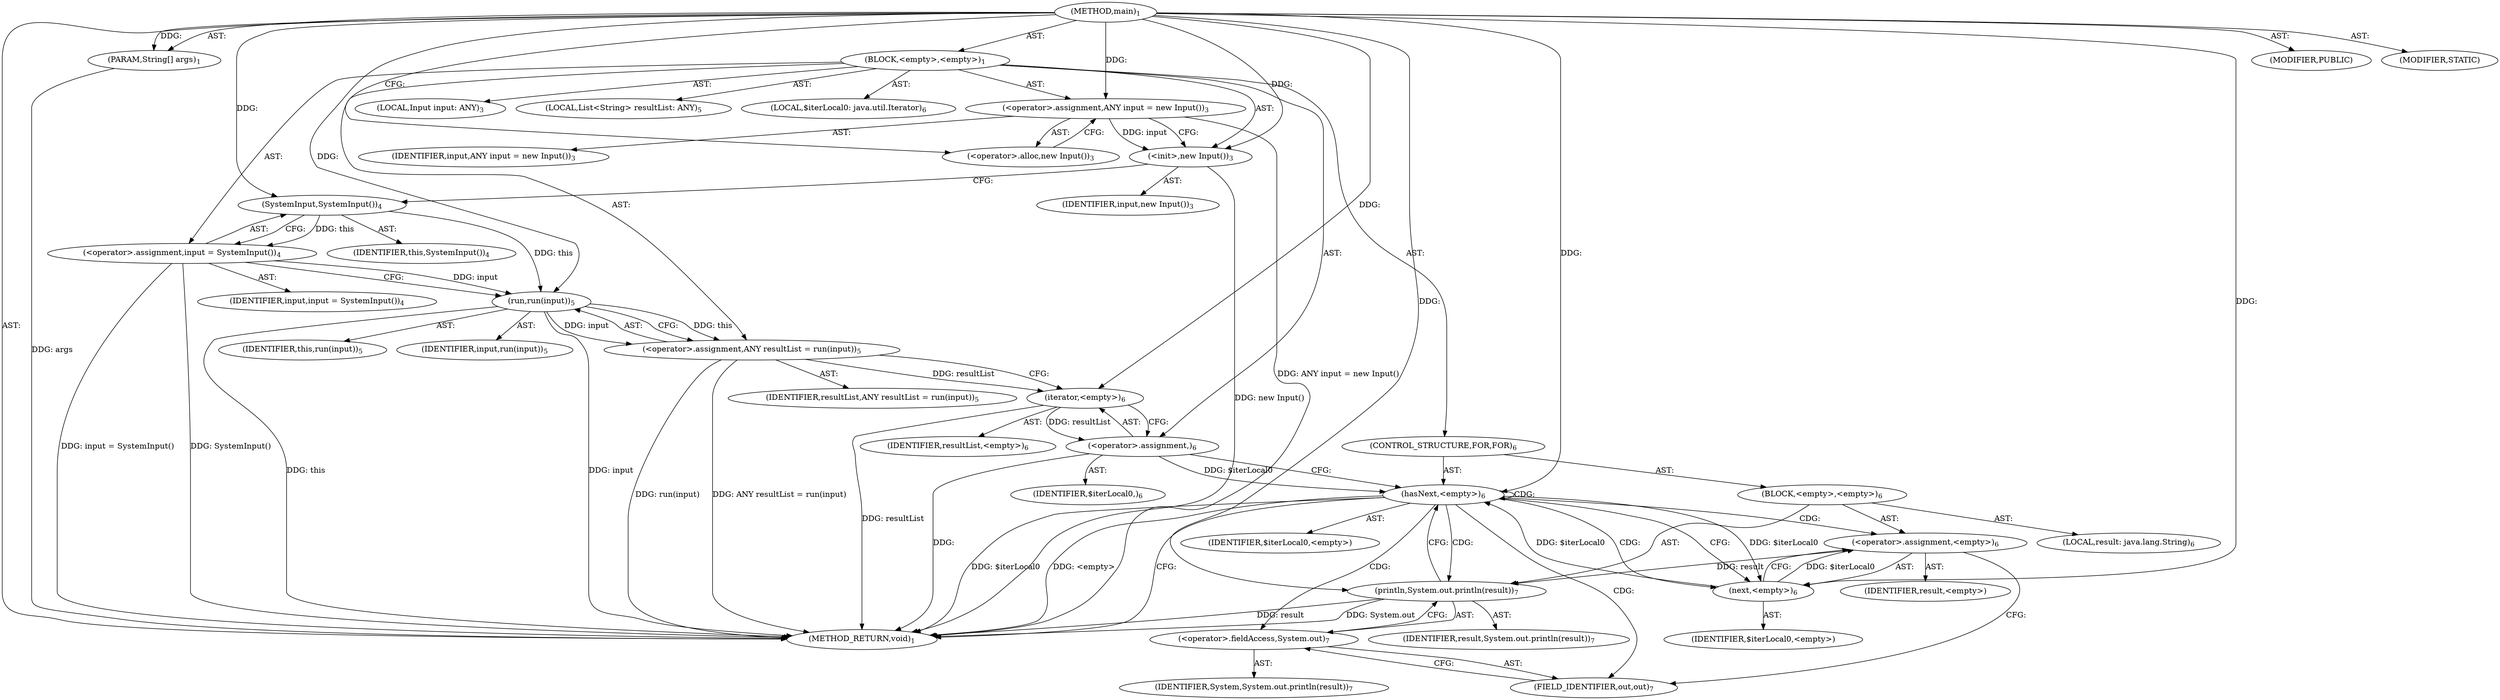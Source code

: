 digraph "main" {  
"19" [label = <(METHOD,main)<SUB>1</SUB>> ]
"20" [label = <(PARAM,String[] args)<SUB>1</SUB>> ]
"21" [label = <(BLOCK,&lt;empty&gt;,&lt;empty&gt;)<SUB>1</SUB>> ]
"4" [label = <(LOCAL,Input input: ANY)<SUB>3</SUB>> ]
"22" [label = <(&lt;operator&gt;.assignment,ANY input = new Input())<SUB>3</SUB>> ]
"23" [label = <(IDENTIFIER,input,ANY input = new Input())<SUB>3</SUB>> ]
"24" [label = <(&lt;operator&gt;.alloc,new Input())<SUB>3</SUB>> ]
"25" [label = <(&lt;init&gt;,new Input())<SUB>3</SUB>> ]
"3" [label = <(IDENTIFIER,input,new Input())<SUB>3</SUB>> ]
"26" [label = <(&lt;operator&gt;.assignment,input = SystemInput())<SUB>4</SUB>> ]
"27" [label = <(IDENTIFIER,input,input = SystemInput())<SUB>4</SUB>> ]
"28" [label = <(SystemInput,SystemInput())<SUB>4</SUB>> ]
"29" [label = <(IDENTIFIER,this,SystemInput())<SUB>4</SUB>> ]
"30" [label = <(LOCAL,List&lt;String&gt; resultList: ANY)<SUB>5</SUB>> ]
"31" [label = <(&lt;operator&gt;.assignment,ANY resultList = run(input))<SUB>5</SUB>> ]
"32" [label = <(IDENTIFIER,resultList,ANY resultList = run(input))<SUB>5</SUB>> ]
"33" [label = <(run,run(input))<SUB>5</SUB>> ]
"34" [label = <(IDENTIFIER,this,run(input))<SUB>5</SUB>> ]
"35" [label = <(IDENTIFIER,input,run(input))<SUB>5</SUB>> ]
"36" [label = <(LOCAL,$iterLocal0: java.util.Iterator)<SUB>6</SUB>> ]
"37" [label = <(&lt;operator&gt;.assignment,)<SUB>6</SUB>> ]
"38" [label = <(IDENTIFIER,$iterLocal0,)<SUB>6</SUB>> ]
"39" [label = <(iterator,&lt;empty&gt;)<SUB>6</SUB>> ]
"40" [label = <(IDENTIFIER,resultList,&lt;empty&gt;)<SUB>6</SUB>> ]
"41" [label = <(CONTROL_STRUCTURE,FOR,FOR)<SUB>6</SUB>> ]
"42" [label = <(hasNext,&lt;empty&gt;)<SUB>6</SUB>> ]
"43" [label = <(IDENTIFIER,$iterLocal0,&lt;empty&gt;)> ]
"44" [label = <(BLOCK,&lt;empty&gt;,&lt;empty&gt;)<SUB>6</SUB>> ]
"45" [label = <(LOCAL,result: java.lang.String)<SUB>6</SUB>> ]
"46" [label = <(&lt;operator&gt;.assignment,&lt;empty&gt;)<SUB>6</SUB>> ]
"47" [label = <(IDENTIFIER,result,&lt;empty&gt;)> ]
"48" [label = <(next,&lt;empty&gt;)<SUB>6</SUB>> ]
"49" [label = <(IDENTIFIER,$iterLocal0,&lt;empty&gt;)> ]
"50" [label = <(println,System.out.println(result))<SUB>7</SUB>> ]
"51" [label = <(&lt;operator&gt;.fieldAccess,System.out)<SUB>7</SUB>> ]
"52" [label = <(IDENTIFIER,System,System.out.println(result))<SUB>7</SUB>> ]
"53" [label = <(FIELD_IDENTIFIER,out,out)<SUB>7</SUB>> ]
"54" [label = <(IDENTIFIER,result,System.out.println(result))<SUB>7</SUB>> ]
"55" [label = <(MODIFIER,PUBLIC)> ]
"56" [label = <(MODIFIER,STATIC)> ]
"57" [label = <(METHOD_RETURN,void)<SUB>1</SUB>> ]
  "19" -> "20"  [ label = "AST: "] 
  "19" -> "21"  [ label = "AST: "] 
  "19" -> "55"  [ label = "AST: "] 
  "19" -> "56"  [ label = "AST: "] 
  "19" -> "57"  [ label = "AST: "] 
  "21" -> "4"  [ label = "AST: "] 
  "21" -> "22"  [ label = "AST: "] 
  "21" -> "25"  [ label = "AST: "] 
  "21" -> "26"  [ label = "AST: "] 
  "21" -> "30"  [ label = "AST: "] 
  "21" -> "31"  [ label = "AST: "] 
  "21" -> "36"  [ label = "AST: "] 
  "21" -> "37"  [ label = "AST: "] 
  "21" -> "41"  [ label = "AST: "] 
  "22" -> "23"  [ label = "AST: "] 
  "22" -> "24"  [ label = "AST: "] 
  "25" -> "3"  [ label = "AST: "] 
  "26" -> "27"  [ label = "AST: "] 
  "26" -> "28"  [ label = "AST: "] 
  "28" -> "29"  [ label = "AST: "] 
  "31" -> "32"  [ label = "AST: "] 
  "31" -> "33"  [ label = "AST: "] 
  "33" -> "34"  [ label = "AST: "] 
  "33" -> "35"  [ label = "AST: "] 
  "37" -> "38"  [ label = "AST: "] 
  "37" -> "39"  [ label = "AST: "] 
  "39" -> "40"  [ label = "AST: "] 
  "41" -> "42"  [ label = "AST: "] 
  "41" -> "44"  [ label = "AST: "] 
  "42" -> "43"  [ label = "AST: "] 
  "44" -> "45"  [ label = "AST: "] 
  "44" -> "46"  [ label = "AST: "] 
  "44" -> "50"  [ label = "AST: "] 
  "46" -> "47"  [ label = "AST: "] 
  "46" -> "48"  [ label = "AST: "] 
  "48" -> "49"  [ label = "AST: "] 
  "50" -> "51"  [ label = "AST: "] 
  "50" -> "54"  [ label = "AST: "] 
  "51" -> "52"  [ label = "AST: "] 
  "51" -> "53"  [ label = "AST: "] 
  "22" -> "25"  [ label = "CFG: "] 
  "25" -> "28"  [ label = "CFG: "] 
  "26" -> "33"  [ label = "CFG: "] 
  "31" -> "39"  [ label = "CFG: "] 
  "37" -> "42"  [ label = "CFG: "] 
  "24" -> "22"  [ label = "CFG: "] 
  "28" -> "26"  [ label = "CFG: "] 
  "33" -> "31"  [ label = "CFG: "] 
  "39" -> "37"  [ label = "CFG: "] 
  "42" -> "57"  [ label = "CFG: "] 
  "42" -> "48"  [ label = "CFG: "] 
  "46" -> "53"  [ label = "CFG: "] 
  "50" -> "42"  [ label = "CFG: "] 
  "48" -> "46"  [ label = "CFG: "] 
  "51" -> "50"  [ label = "CFG: "] 
  "53" -> "51"  [ label = "CFG: "] 
  "19" -> "24"  [ label = "CFG: "] 
  "20" -> "57"  [ label = "DDG: args"] 
  "22" -> "57"  [ label = "DDG: ANY input = new Input()"] 
  "25" -> "57"  [ label = "DDG: new Input()"] 
  "26" -> "57"  [ label = "DDG: SystemInput()"] 
  "26" -> "57"  [ label = "DDG: input = SystemInput()"] 
  "33" -> "57"  [ label = "DDG: this"] 
  "33" -> "57"  [ label = "DDG: input"] 
  "31" -> "57"  [ label = "DDG: run(input)"] 
  "31" -> "57"  [ label = "DDG: ANY resultList = run(input)"] 
  "39" -> "57"  [ label = "DDG: resultList"] 
  "37" -> "57"  [ label = "DDG: "] 
  "42" -> "57"  [ label = "DDG: $iterLocal0"] 
  "42" -> "57"  [ label = "DDG: &lt;empty&gt;"] 
  "50" -> "57"  [ label = "DDG: System.out"] 
  "50" -> "57"  [ label = "DDG: result"] 
  "19" -> "20"  [ label = "DDG: "] 
  "19" -> "22"  [ label = "DDG: "] 
  "28" -> "26"  [ label = "DDG: this"] 
  "33" -> "31"  [ label = "DDG: this"] 
  "33" -> "31"  [ label = "DDG: input"] 
  "39" -> "37"  [ label = "DDG: resultList"] 
  "22" -> "25"  [ label = "DDG: input"] 
  "19" -> "25"  [ label = "DDG: "] 
  "19" -> "28"  [ label = "DDG: "] 
  "28" -> "33"  [ label = "DDG: this"] 
  "19" -> "33"  [ label = "DDG: "] 
  "26" -> "33"  [ label = "DDG: input"] 
  "31" -> "39"  [ label = "DDG: resultList"] 
  "19" -> "39"  [ label = "DDG: "] 
  "37" -> "42"  [ label = "DDG: $iterLocal0"] 
  "48" -> "42"  [ label = "DDG: $iterLocal0"] 
  "19" -> "42"  [ label = "DDG: "] 
  "48" -> "46"  [ label = "DDG: $iterLocal0"] 
  "46" -> "50"  [ label = "DDG: result"] 
  "19" -> "50"  [ label = "DDG: "] 
  "42" -> "48"  [ label = "DDG: $iterLocal0"] 
  "19" -> "48"  [ label = "DDG: "] 
  "42" -> "48"  [ label = "CDG: "] 
  "42" -> "50"  [ label = "CDG: "] 
  "42" -> "42"  [ label = "CDG: "] 
  "42" -> "51"  [ label = "CDG: "] 
  "42" -> "46"  [ label = "CDG: "] 
  "42" -> "53"  [ label = "CDG: "] 
}
